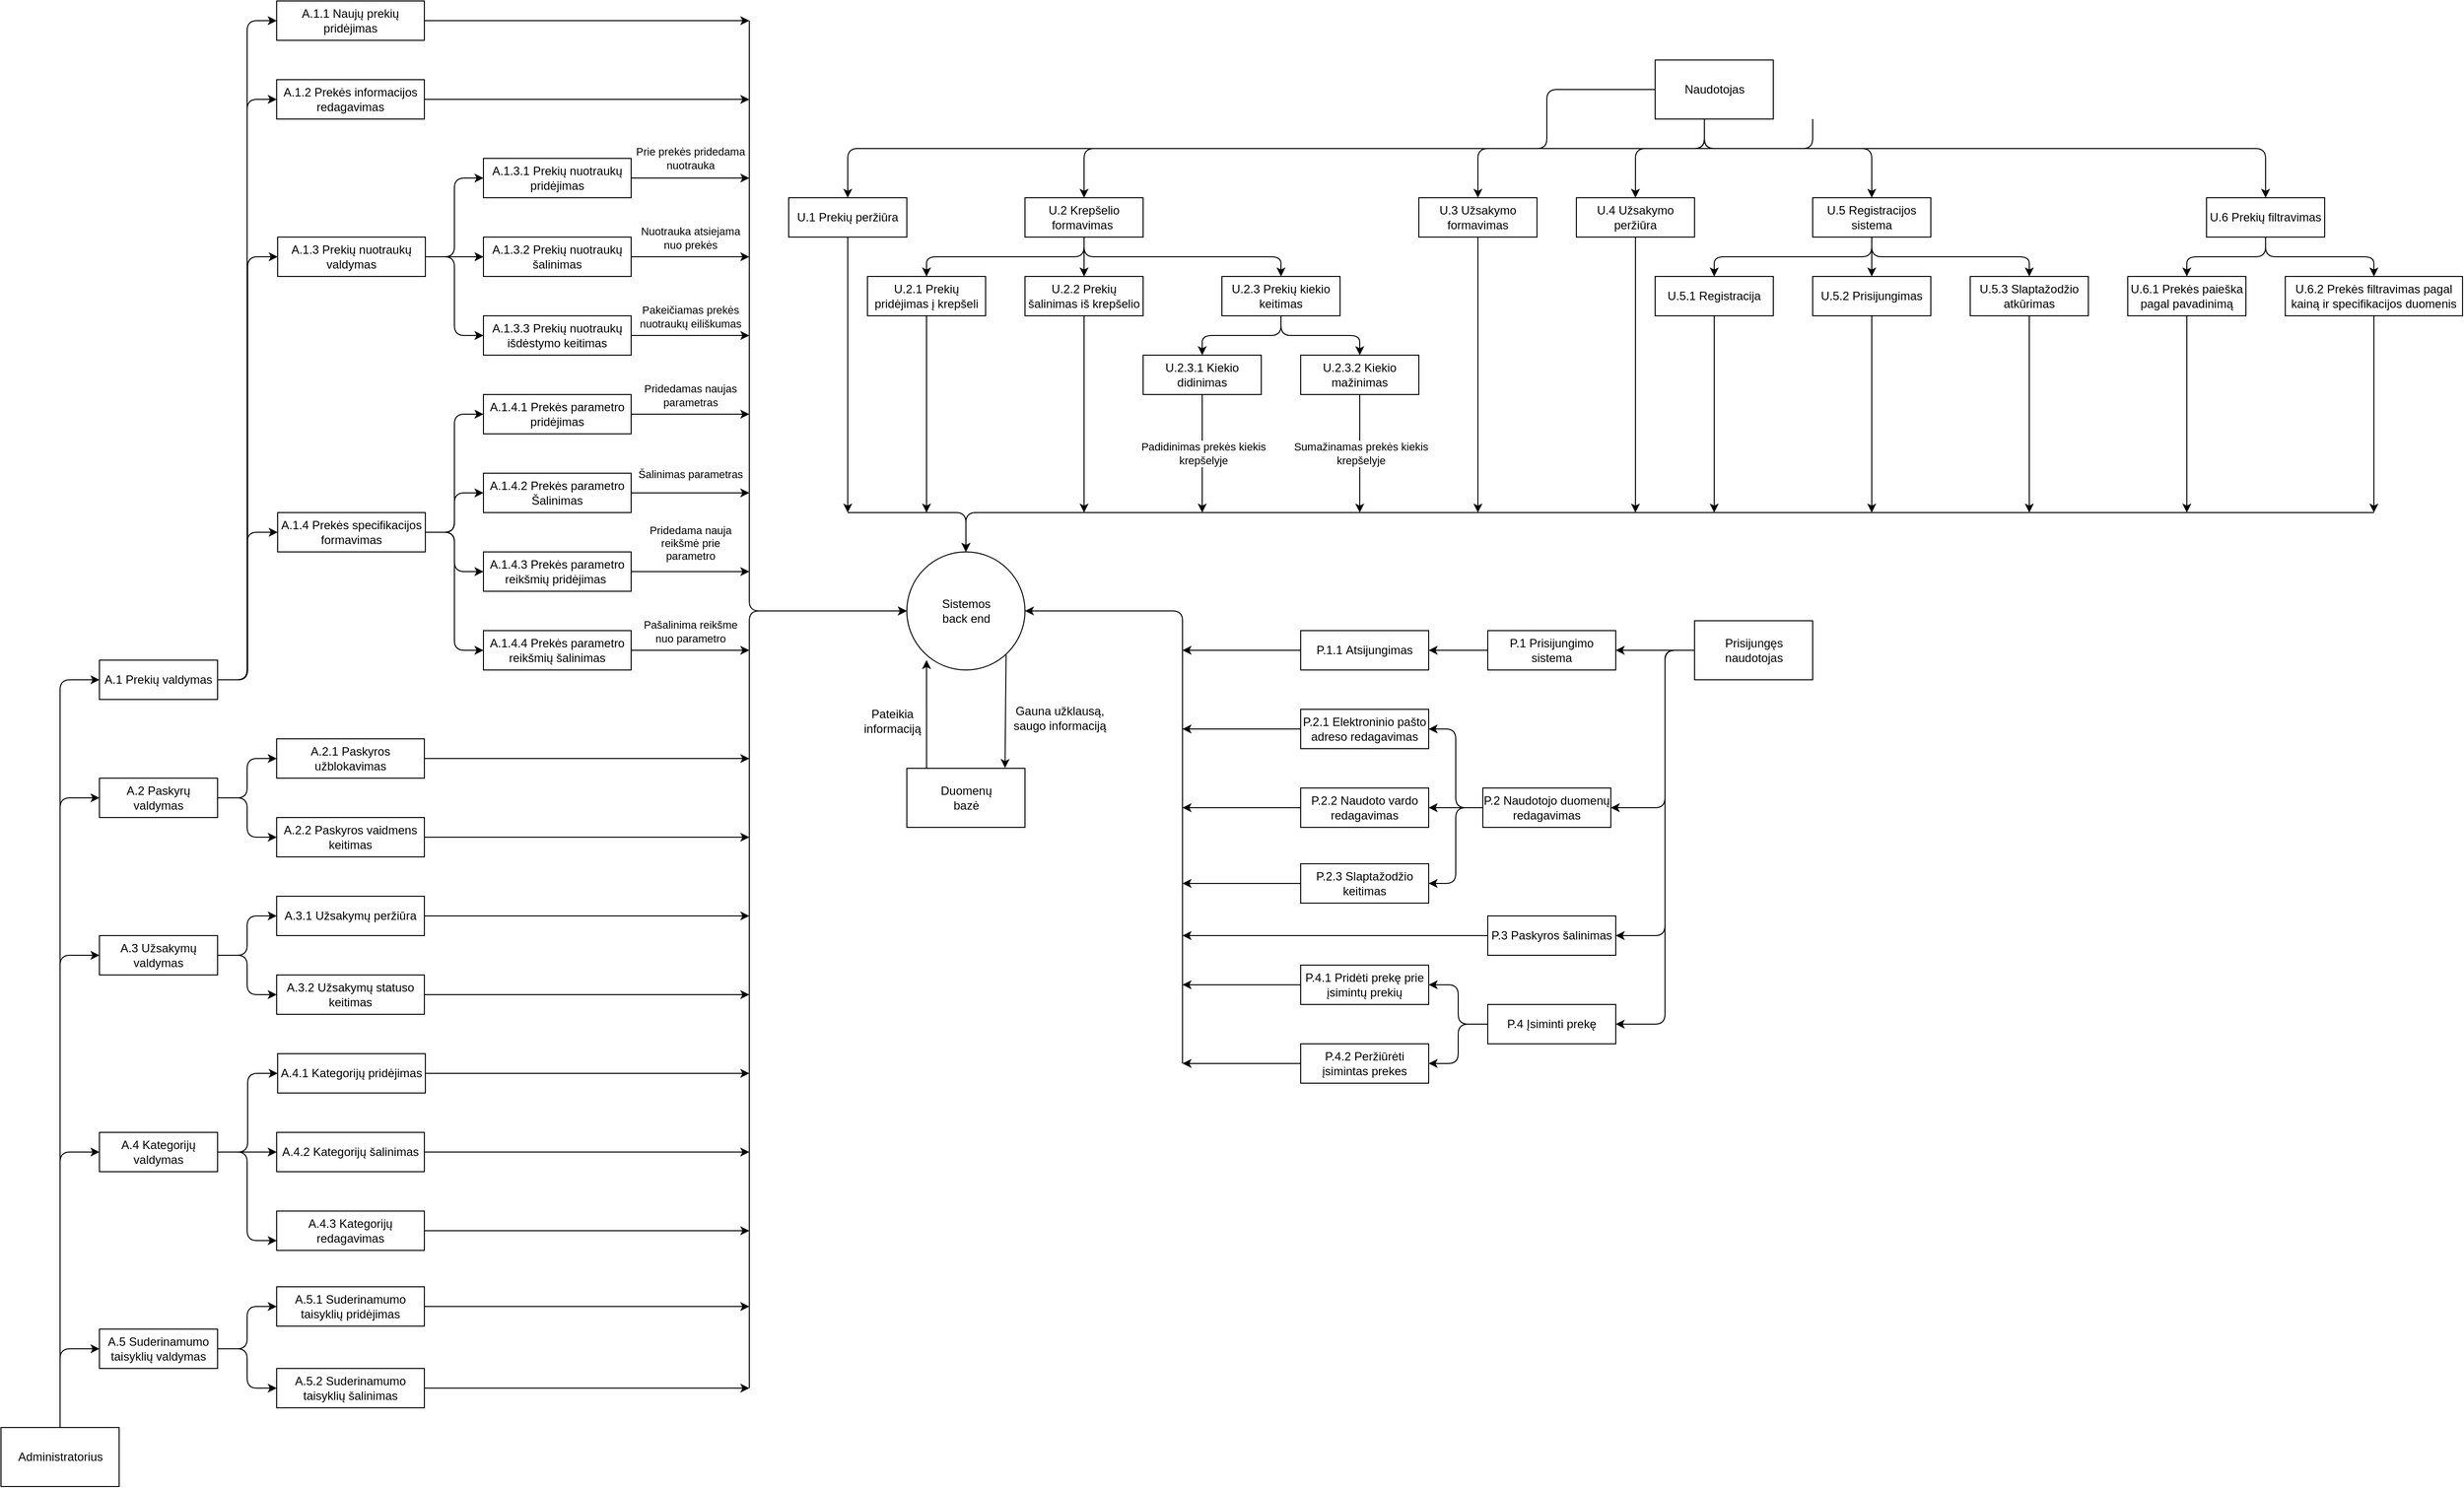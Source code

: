 <mxfile>
    <diagram id="mzO_CvgGdJ5bJuFoguiS" name="Page-1">
        <mxGraphModel dx="1293" dy="1406" grid="1" gridSize="10" guides="1" tooltips="1" connect="1" arrows="1" fold="1" page="1" pageScale="1" pageWidth="850" pageHeight="1100" math="0" shadow="0">
            <root>
                <mxCell id="0"/>
                <mxCell id="1" parent="0"/>
                <mxCell id="38" style="edgeStyle=orthogonalEdgeStyle;html=1;entryX=0;entryY=0.5;entryDx=0;entryDy=0;" parent="1" source="2" target="26" edge="1">
                    <mxGeometry relative="1" as="geometry"/>
                </mxCell>
                <mxCell id="39" style="edgeStyle=orthogonalEdgeStyle;html=1;entryX=0;entryY=0.5;entryDx=0;entryDy=0;" parent="1" source="2" target="27" edge="1">
                    <mxGeometry relative="1" as="geometry"/>
                </mxCell>
                <mxCell id="40" style="edgeStyle=orthogonalEdgeStyle;html=1;" parent="1" source="2" target="28" edge="1">
                    <mxGeometry relative="1" as="geometry">
                        <Array as="points">
                            <mxPoint x="-620" y="570"/>
                        </Array>
                    </mxGeometry>
                </mxCell>
                <mxCell id="41" style="edgeStyle=orthogonalEdgeStyle;html=1;entryX=0;entryY=0.5;entryDx=0;entryDy=0;" parent="1" source="2" target="30" edge="1">
                    <mxGeometry relative="1" as="geometry"/>
                </mxCell>
                <mxCell id="42" style="edgeStyle=orthogonalEdgeStyle;html=1;entryX=0;entryY=0.5;entryDx=0;entryDy=0;" parent="1" source="2" target="29" edge="1">
                    <mxGeometry relative="1" as="geometry"/>
                </mxCell>
                <mxCell id="2" value="Administratorius" style="html=1;dashed=0;whitespace=wrap;rounded=0;" parent="1" vertex="1">
                    <mxGeometry x="-680" y="1050" width="120" height="60" as="geometry"/>
                </mxCell>
                <mxCell id="16" style="edgeStyle=none;html=1;exitX=0.84;exitY=0.869;exitDx=0;exitDy=0;entryX=0.831;entryY=-0.007;entryDx=0;entryDy=0;entryPerimeter=0;exitPerimeter=0;rounded=0;" parent="1" source="3" target="14" edge="1">
                    <mxGeometry relative="1" as="geometry"/>
                </mxCell>
                <mxCell id="3" value="Sistemos&lt;br&gt;back end" style="shape=ellipse;html=1;dashed=0;whitespace=wrap;aspect=fixed;perimeter=ellipsePerimeter;rounded=0;" parent="1" vertex="1">
                    <mxGeometry x="240" y="160" width="120" height="120" as="geometry"/>
                </mxCell>
                <mxCell id="78" style="edgeStyle=orthogonalEdgeStyle;html=1;entryX=1;entryY=0.5;entryDx=0;entryDy=0;" parent="1" source="5" target="70" edge="1">
                    <mxGeometry relative="1" as="geometry">
                        <Array as="points">
                            <mxPoint x="1010" y="260"/>
                        </Array>
                    </mxGeometry>
                </mxCell>
                <mxCell id="79" style="edgeStyle=orthogonalEdgeStyle;html=1;entryX=1;entryY=0.5;entryDx=0;entryDy=0;" parent="1" source="5" target="71" edge="1">
                    <mxGeometry relative="1" as="geometry">
                        <Array as="points">
                            <mxPoint x="1010" y="260"/>
                            <mxPoint x="1010" y="420"/>
                        </Array>
                    </mxGeometry>
                </mxCell>
                <mxCell id="80" style="edgeStyle=orthogonalEdgeStyle;html=1;entryX=1;entryY=0.5;entryDx=0;entryDy=0;" parent="1" source="5" target="72" edge="1">
                    <mxGeometry relative="1" as="geometry">
                        <Array as="points">
                            <mxPoint x="1010" y="260"/>
                            <mxPoint x="1010" y="550"/>
                        </Array>
                    </mxGeometry>
                </mxCell>
                <mxCell id="81" style="edgeStyle=orthogonalEdgeStyle;html=1;entryX=1;entryY=0.5;entryDx=0;entryDy=0;" parent="1" source="5" target="73" edge="1">
                    <mxGeometry relative="1" as="geometry">
                        <Array as="points">
                            <mxPoint x="1010" y="260"/>
                            <mxPoint x="1010" y="640"/>
                        </Array>
                    </mxGeometry>
                </mxCell>
                <mxCell id="5" value="Prisijungęs&lt;br&gt;naudotojas" style="html=1;dashed=0;whitespace=wrap;rounded=0;" parent="1" vertex="1">
                    <mxGeometry x="1040" y="230" width="120" height="60" as="geometry"/>
                </mxCell>
                <mxCell id="60" style="edgeStyle=orthogonalEdgeStyle;html=1;entryX=0.5;entryY=0;entryDx=0;entryDy=0;" parent="1" target="47" edge="1">
                    <mxGeometry relative="1" as="geometry">
                        <Array as="points">
                            <mxPoint x="890" y="-250"/>
                            <mxPoint x="180" y="-250"/>
                        </Array>
                        <mxPoint x="1100" y="-309.963" as="sourcePoint"/>
                    </mxGeometry>
                </mxCell>
                <mxCell id="61" style="edgeStyle=orthogonalEdgeStyle;html=1;" parent="1" target="50" edge="1">
                    <mxGeometry relative="1" as="geometry">
                        <Array as="points">
                            <mxPoint x="1050" y="-250"/>
                            <mxPoint x="820" y="-250"/>
                        </Array>
                        <mxPoint x="1050" y="-280" as="sourcePoint"/>
                    </mxGeometry>
                </mxCell>
                <mxCell id="62" style="edgeStyle=orthogonalEdgeStyle;html=1;entryX=0.5;entryY=0;entryDx=0;entryDy=0;" parent="1" target="52" edge="1">
                    <mxGeometry relative="1" as="geometry">
                        <Array as="points">
                            <mxPoint x="1050" y="-250"/>
                            <mxPoint x="1220" y="-250"/>
                        </Array>
                        <mxPoint x="1050" y="-280" as="sourcePoint"/>
                    </mxGeometry>
                </mxCell>
                <mxCell id="63" style="edgeStyle=orthogonalEdgeStyle;html=1;entryX=0.5;entryY=0;entryDx=0;entryDy=0;" parent="1" target="49" edge="1">
                    <mxGeometry relative="1" as="geometry">
                        <Array as="points">
                            <mxPoint x="530" y="-250"/>
                            <mxPoint x="370" y="-250"/>
                        </Array>
                        <mxPoint x="1160" y="-280" as="sourcePoint"/>
                    </mxGeometry>
                </mxCell>
                <mxCell id="64" style="edgeStyle=orthogonalEdgeStyle;html=1;entryX=0.5;entryY=0;entryDx=0;entryDy=0;" parent="1" target="51" edge="1">
                    <mxGeometry relative="1" as="geometry">
                        <Array as="points">
                            <mxPoint x="1050" y="-250"/>
                            <mxPoint x="980" y="-250"/>
                        </Array>
                        <mxPoint x="1050" y="-280" as="sourcePoint"/>
                    </mxGeometry>
                </mxCell>
                <mxCell id="67" style="edgeStyle=orthogonalEdgeStyle;html=1;entryX=0.5;entryY=0;entryDx=0;entryDy=0;" parent="1" target="66" edge="1">
                    <mxGeometry relative="1" as="geometry">
                        <Array as="points">
                            <mxPoint x="1050" y="-250"/>
                            <mxPoint x="1620" y="-250"/>
                        </Array>
                        <mxPoint x="1050" y="-280" as="sourcePoint"/>
                    </mxGeometry>
                </mxCell>
                <mxCell id="6" value="Naudotojas" style="html=1;dashed=0;whitespace=wrap;rounded=0;" parent="1" vertex="1">
                    <mxGeometry x="1000" y="-340" width="120" height="60" as="geometry"/>
                </mxCell>
                <mxCell id="15" style="edgeStyle=none;html=1;exitX=0.167;exitY=0.018;exitDx=0;exitDy=0;exitPerimeter=0;rounded=0;" parent="1" source="14" edge="1">
                    <mxGeometry relative="1" as="geometry">
                        <mxPoint x="260" y="270" as="targetPoint"/>
                    </mxGeometry>
                </mxCell>
                <mxCell id="14" value="Duomenų&lt;br&gt;bazė" style="html=1;dashed=0;whitespace=wrap;rounded=0;" parent="1" vertex="1">
                    <mxGeometry x="240" y="380" width="120" height="60" as="geometry"/>
                </mxCell>
                <mxCell id="18" value="Pateikia &lt;br&gt;informaciją" style="text;html=1;align=center;verticalAlign=middle;resizable=0;points=[];autosize=1;strokeColor=none;fillColor=none;labelBackgroundColor=default;spacing=2;rounded=0;" parent="1" vertex="1">
                    <mxGeometry x="185" y="312" width="80" height="40" as="geometry"/>
                </mxCell>
                <mxCell id="20" value="Gauna užklausą,&lt;br&gt;saugo informaciją" style="text;html=1;align=center;verticalAlign=middle;resizable=0;points=[];autosize=1;strokeColor=none;fillColor=none;labelBackgroundColor=default;spacing=2;rounded=0;" parent="1" vertex="1">
                    <mxGeometry x="335" y="309" width="120" height="40" as="geometry"/>
                </mxCell>
                <mxCell id="89" style="edgeStyle=orthogonalEdgeStyle;html=1;entryX=0;entryY=0.5;entryDx=0;entryDy=0;" parent="1" source="26" target="85" edge="1">
                    <mxGeometry relative="1" as="geometry"/>
                </mxCell>
                <mxCell id="90" style="edgeStyle=orthogonalEdgeStyle;html=1;entryX=0;entryY=0.5;entryDx=0;entryDy=0;" parent="1" source="26" target="84" edge="1">
                    <mxGeometry relative="1" as="geometry"/>
                </mxCell>
                <mxCell id="91" style="edgeStyle=orthogonalEdgeStyle;html=1;entryX=0;entryY=0.5;entryDx=0;entryDy=0;" parent="1" source="26" target="86" edge="1">
                    <mxGeometry relative="1" as="geometry"/>
                </mxCell>
                <mxCell id="92" style="edgeStyle=orthogonalEdgeStyle;html=1;" parent="1" source="26" target="87" edge="1">
                    <mxGeometry relative="1" as="geometry">
                        <Array as="points">
                            <mxPoint x="-430" y="290"/>
                            <mxPoint x="-430" y="140"/>
                        </Array>
                    </mxGeometry>
                </mxCell>
                <mxCell id="26" value="A.1&amp;nbsp;Prekių valdymas" style="rounded=0;whiteSpace=wrap;html=1;" parent="1" vertex="1">
                    <mxGeometry x="-580" y="270" width="120" height="40" as="geometry"/>
                </mxCell>
                <mxCell id="101" style="edgeStyle=orthogonalEdgeStyle;html=1;entryX=0;entryY=0.5;entryDx=0;entryDy=0;" parent="1" source="27" target="97" edge="1">
                    <mxGeometry relative="1" as="geometry"/>
                </mxCell>
                <mxCell id="102" style="edgeStyle=orthogonalEdgeStyle;html=1;" parent="1" source="27" target="98" edge="1">
                    <mxGeometry relative="1" as="geometry"/>
                </mxCell>
                <mxCell id="27" value="A.2&amp;nbsp;Paskyrų valdymas" style="rounded=0;whiteSpace=wrap;html=1;" parent="1" vertex="1">
                    <mxGeometry x="-580" y="390" width="120" height="40" as="geometry"/>
                </mxCell>
                <mxCell id="105" style="edgeStyle=orthogonalEdgeStyle;html=1;entryX=0;entryY=0.5;entryDx=0;entryDy=0;" parent="1" source="28" target="103" edge="1">
                    <mxGeometry relative="1" as="geometry"/>
                </mxCell>
                <mxCell id="106" style="edgeStyle=orthogonalEdgeStyle;html=1;entryX=0;entryY=0.5;entryDx=0;entryDy=0;" parent="1" source="28" target="104" edge="1">
                    <mxGeometry relative="1" as="geometry"/>
                </mxCell>
                <mxCell id="28" value="A.3&amp;nbsp;Užsakymų valdymas" style="rounded=0;whiteSpace=wrap;html=1;" parent="1" vertex="1">
                    <mxGeometry x="-580" y="550" width="120" height="40" as="geometry"/>
                </mxCell>
                <mxCell id="123" style="edgeStyle=orthogonalEdgeStyle;html=1;entryX=0;entryY=0.5;entryDx=0;entryDy=0;" parent="1" source="29" target="119" edge="1">
                    <mxGeometry relative="1" as="geometry"/>
                </mxCell>
                <mxCell id="124" style="edgeStyle=orthogonalEdgeStyle;html=1;entryX=0;entryY=0.5;entryDx=0;entryDy=0;" parent="1" source="29" target="120" edge="1">
                    <mxGeometry relative="1" as="geometry"/>
                </mxCell>
                <mxCell id="29" value="A.5&amp;nbsp;Suderinamumo taisyklių valdymas" style="rounded=0;whiteSpace=wrap;html=1;" parent="1" vertex="1">
                    <mxGeometry x="-580" y="950" width="120" height="40" as="geometry"/>
                </mxCell>
                <mxCell id="113" style="edgeStyle=orthogonalEdgeStyle;html=1;entryX=0;entryY=0.5;entryDx=0;entryDy=0;" parent="1" source="30" target="109" edge="1">
                    <mxGeometry relative="1" as="geometry"/>
                </mxCell>
                <mxCell id="114" style="edgeStyle=orthogonalEdgeStyle;html=1;" parent="1" source="30" target="110" edge="1">
                    <mxGeometry relative="1" as="geometry"/>
                </mxCell>
                <mxCell id="115" style="edgeStyle=orthogonalEdgeStyle;html=1;entryX=0;entryY=0.75;entryDx=0;entryDy=0;" parent="1" source="30" target="111" edge="1">
                    <mxGeometry relative="1" as="geometry"/>
                </mxCell>
                <mxCell id="30" value="A.4&amp;nbsp;Kategorijų valdymas" style="rounded=0;whiteSpace=wrap;html=1;" parent="1" vertex="1">
                    <mxGeometry x="-580" y="750" width="120" height="40" as="geometry"/>
                </mxCell>
                <mxCell id="31" value="" style="endArrow=classic;html=1;" parent="1" edge="1">
                    <mxGeometry width="50" height="50" relative="1" as="geometry">
                        <mxPoint x="80" y="-380" as="sourcePoint"/>
                        <mxPoint x="240" y="220" as="targetPoint"/>
                        <Array as="points">
                            <mxPoint x="80" y="220"/>
                        </Array>
                    </mxGeometry>
                </mxCell>
                <mxCell id="45" value="" style="endArrow=classic;html=1;entryX=0.5;entryY=0;entryDx=0;entryDy=0;" parent="1" target="3" edge="1">
                    <mxGeometry width="50" height="50" relative="1" as="geometry">
                        <mxPoint x="180" y="120" as="sourcePoint"/>
                        <mxPoint x="290" y="-70" as="targetPoint"/>
                        <Array as="points">
                            <mxPoint x="300" y="120"/>
                        </Array>
                    </mxGeometry>
                </mxCell>
                <mxCell id="46" value="" style="endArrow=classic;html=1;entryX=0.5;entryY=0;entryDx=0;entryDy=0;" parent="1" target="3" edge="1">
                    <mxGeometry width="50" height="50" relative="1" as="geometry">
                        <mxPoint x="1730" y="120" as="sourcePoint"/>
                        <mxPoint x="530" y="70" as="targetPoint"/>
                        <Array as="points">
                            <mxPoint x="300" y="120"/>
                        </Array>
                    </mxGeometry>
                </mxCell>
                <mxCell id="125" style="edgeStyle=orthogonalEdgeStyle;html=1;" parent="1" source="47" edge="1">
                    <mxGeometry relative="1" as="geometry">
                        <mxPoint x="180" y="120.0" as="targetPoint"/>
                    </mxGeometry>
                </mxCell>
                <mxCell id="47" value="U.1&amp;nbsp;Prekių peržiūra" style="rounded=0;whiteSpace=wrap;html=1;" parent="1" vertex="1">
                    <mxGeometry x="120" y="-200" width="120" height="40" as="geometry"/>
                </mxCell>
                <mxCell id="129" style="edgeStyle=orthogonalEdgeStyle;html=1;" parent="1" source="49" target="127" edge="1">
                    <mxGeometry relative="1" as="geometry">
                        <Array as="points">
                            <mxPoint x="420" y="-140"/>
                            <mxPoint x="260" y="-140"/>
                        </Array>
                    </mxGeometry>
                </mxCell>
                <mxCell id="130" style="edgeStyle=orthogonalEdgeStyle;html=1;" parent="1" source="49" target="128" edge="1">
                    <mxGeometry relative="1" as="geometry"/>
                </mxCell>
                <mxCell id="176" style="edgeStyle=orthogonalEdgeStyle;html=1;entryX=0.5;entryY=0;entryDx=0;entryDy=0;" edge="1" parent="1" source="49" target="133">
                    <mxGeometry relative="1" as="geometry">
                        <Array as="points">
                            <mxPoint x="420" y="-140"/>
                            <mxPoint x="620" y="-140"/>
                        </Array>
                    </mxGeometry>
                </mxCell>
                <mxCell id="49" value="U.2&amp;nbsp;Krepšelio formavimas&amp;nbsp;" style="rounded=0;whiteSpace=wrap;html=1;" parent="1" vertex="1">
                    <mxGeometry x="360" y="-200" width="120" height="40" as="geometry"/>
                </mxCell>
                <mxCell id="136" style="edgeStyle=orthogonalEdgeStyle;html=1;" parent="1" source="50" edge="1">
                    <mxGeometry relative="1" as="geometry">
                        <mxPoint x="820" y="120" as="targetPoint"/>
                    </mxGeometry>
                </mxCell>
                <mxCell id="50" value="U.3&amp;nbsp;Užsakymo formavimas" style="rounded=0;whiteSpace=wrap;html=1;" parent="1" vertex="1">
                    <mxGeometry x="760" y="-200" width="120" height="40" as="geometry"/>
                </mxCell>
                <mxCell id="137" style="edgeStyle=orthogonalEdgeStyle;html=1;" parent="1" source="51" edge="1">
                    <mxGeometry relative="1" as="geometry">
                        <mxPoint x="980" y="120" as="targetPoint"/>
                    </mxGeometry>
                </mxCell>
                <mxCell id="51" value="U.4&amp;nbsp;Užsakymo peržiūra" style="rounded=0;whiteSpace=wrap;html=1;" parent="1" vertex="1">
                    <mxGeometry x="920" y="-200" width="120" height="40" as="geometry"/>
                </mxCell>
                <mxCell id="141" value="" style="edgeStyle=orthogonalEdgeStyle;html=1;" parent="1" source="52" target="139" edge="1">
                    <mxGeometry relative="1" as="geometry"/>
                </mxCell>
                <mxCell id="142" style="edgeStyle=orthogonalEdgeStyle;html=1;entryX=0.5;entryY=0;entryDx=0;entryDy=0;" parent="1" source="52" target="138" edge="1">
                    <mxGeometry relative="1" as="geometry">
                        <Array as="points">
                            <mxPoint x="1220" y="-140"/>
                            <mxPoint x="1060" y="-140"/>
                        </Array>
                    </mxGeometry>
                </mxCell>
                <mxCell id="143" style="edgeStyle=orthogonalEdgeStyle;html=1;entryX=0.5;entryY=0;entryDx=0;entryDy=0;" parent="1" source="52" target="140" edge="1">
                    <mxGeometry relative="1" as="geometry">
                        <Array as="points">
                            <mxPoint x="1220" y="-140"/>
                            <mxPoint x="1380" y="-140"/>
                        </Array>
                    </mxGeometry>
                </mxCell>
                <mxCell id="52" value="U.5&amp;nbsp;Registracijos sistema" style="rounded=0;whiteSpace=wrap;html=1;" parent="1" vertex="1">
                    <mxGeometry x="1160" y="-200" width="120" height="40" as="geometry"/>
                </mxCell>
                <mxCell id="151" style="edgeStyle=orthogonalEdgeStyle;html=1;entryX=0.5;entryY=0;entryDx=0;entryDy=0;" parent="1" source="66" target="147" edge="1">
                    <mxGeometry relative="1" as="geometry"/>
                </mxCell>
                <mxCell id="152" style="edgeStyle=orthogonalEdgeStyle;html=1;entryX=0.5;entryY=0;entryDx=0;entryDy=0;" parent="1" source="66" target="148" edge="1">
                    <mxGeometry relative="1" as="geometry"/>
                </mxCell>
                <mxCell id="66" value="U.6 Prekių filtravimas" style="rounded=0;whiteSpace=wrap;html=1;" parent="1" vertex="1">
                    <mxGeometry x="1560" y="-200" width="120" height="40" as="geometry"/>
                </mxCell>
                <mxCell id="69" value="" style="endArrow=classic;html=1;entryX=1;entryY=0.5;entryDx=0;entryDy=0;" parent="1" target="3" edge="1">
                    <mxGeometry width="50" height="50" relative="1" as="geometry">
                        <mxPoint x="520" y="680" as="sourcePoint"/>
                        <mxPoint x="690" y="280" as="targetPoint"/>
                        <Array as="points">
                            <mxPoint x="520" y="350"/>
                            <mxPoint x="520" y="220"/>
                        </Array>
                    </mxGeometry>
                </mxCell>
                <mxCell id="169" style="edgeStyle=orthogonalEdgeStyle;html=1;entryX=1;entryY=0.5;entryDx=0;entryDy=0;" parent="1" source="70" target="153" edge="1">
                    <mxGeometry relative="1" as="geometry"/>
                </mxCell>
                <mxCell id="70" value="P.1&amp;nbsp;Prisijungimo sistema" style="rounded=0;whiteSpace=wrap;html=1;" parent="1" vertex="1">
                    <mxGeometry x="830" y="240" width="130" height="40" as="geometry"/>
                </mxCell>
                <mxCell id="168" style="edgeStyle=orthogonalEdgeStyle;html=1;entryX=1;entryY=0.5;entryDx=0;entryDy=0;" parent="1" source="71" target="154" edge="1">
                    <mxGeometry relative="1" as="geometry"/>
                </mxCell>
                <mxCell id="172" style="edgeStyle=orthogonalEdgeStyle;html=1;entryX=1;entryY=0.5;entryDx=0;entryDy=0;" parent="1" source="71" target="155" edge="1">
                    <mxGeometry relative="1" as="geometry"/>
                </mxCell>
                <mxCell id="173" style="edgeStyle=orthogonalEdgeStyle;html=1;entryX=1;entryY=0.5;entryDx=0;entryDy=0;" parent="1" source="71" target="157" edge="1">
                    <mxGeometry relative="1" as="geometry"/>
                </mxCell>
                <mxCell id="71" value="P.2&amp;nbsp;Naudotojo duomenų redagavimas" style="rounded=0;whiteSpace=wrap;html=1;" parent="1" vertex="1">
                    <mxGeometry x="825" y="400" width="130" height="40" as="geometry"/>
                </mxCell>
                <mxCell id="167" style="edgeStyle=orthogonalEdgeStyle;html=1;" parent="1" source="72" edge="1">
                    <mxGeometry relative="1" as="geometry">
                        <mxPoint x="520" y="550" as="targetPoint"/>
                    </mxGeometry>
                </mxCell>
                <mxCell id="72" value="P.3 Paskyros šalinimas" style="rounded=0;whiteSpace=wrap;html=1;" parent="1" vertex="1">
                    <mxGeometry x="830" y="530" width="130" height="40" as="geometry"/>
                </mxCell>
                <mxCell id="170" style="edgeStyle=orthogonalEdgeStyle;html=1;entryX=1;entryY=0.5;entryDx=0;entryDy=0;" parent="1" source="73" target="158" edge="1">
                    <mxGeometry relative="1" as="geometry"/>
                </mxCell>
                <mxCell id="171" style="edgeStyle=orthogonalEdgeStyle;html=1;entryX=1;entryY=0.5;entryDx=0;entryDy=0;" parent="1" source="73" target="156" edge="1">
                    <mxGeometry relative="1" as="geometry"/>
                </mxCell>
                <mxCell id="73" value="P.4&amp;nbsp;Įsiminti prekę" style="rounded=0;whiteSpace=wrap;html=1;" parent="1" vertex="1">
                    <mxGeometry x="830" y="620" width="130" height="40" as="geometry"/>
                </mxCell>
                <mxCell id="94" value="" style="edgeStyle=orthogonalEdgeStyle;html=1;" parent="1" source="84" edge="1">
                    <mxGeometry x="0.077" y="20" relative="1" as="geometry">
                        <mxPoint x="80" y="-300" as="targetPoint"/>
                        <mxPoint as="offset"/>
                    </mxGeometry>
                </mxCell>
                <mxCell id="84" value="A.1.2&amp;nbsp;Prekės informacijos redagavimas" style="rounded=0;whiteSpace=wrap;html=1;" parent="1" vertex="1">
                    <mxGeometry x="-400" y="-320" width="150" height="40" as="geometry"/>
                </mxCell>
                <mxCell id="93" value="" style="edgeStyle=orthogonalEdgeStyle;html=1;" parent="1" source="85" edge="1">
                    <mxGeometry x="0.077" y="20" relative="1" as="geometry">
                        <mxPoint x="80" y="-380" as="targetPoint"/>
                        <mxPoint as="offset"/>
                    </mxGeometry>
                </mxCell>
                <mxCell id="85" value="A.1.1&amp;nbsp;Naujų prekių pridėjimas" style="rounded=0;whiteSpace=wrap;html=1;" parent="1" vertex="1">
                    <mxGeometry x="-400" y="-400" width="150" height="40" as="geometry"/>
                </mxCell>
                <mxCell id="199" style="edgeStyle=orthogonalEdgeStyle;html=1;entryX=0;entryY=0.5;entryDx=0;entryDy=0;" edge="1" parent="1" source="86" target="183">
                    <mxGeometry relative="1" as="geometry"/>
                </mxCell>
                <mxCell id="200" style="edgeStyle=orthogonalEdgeStyle;html=1;" edge="1" parent="1" source="86" target="184">
                    <mxGeometry relative="1" as="geometry"/>
                </mxCell>
                <mxCell id="201" style="edgeStyle=orthogonalEdgeStyle;html=1;entryX=0;entryY=0.5;entryDx=0;entryDy=0;" edge="1" parent="1" source="86" target="185">
                    <mxGeometry relative="1" as="geometry"/>
                </mxCell>
                <mxCell id="86" value="A.1.3&amp;nbsp;Prekių nuotraukų valdymas" style="rounded=0;whiteSpace=wrap;html=1;" parent="1" vertex="1">
                    <mxGeometry x="-399" y="-160" width="150" height="40" as="geometry"/>
                </mxCell>
                <mxCell id="202" style="edgeStyle=orthogonalEdgeStyle;html=1;entryX=0;entryY=0.5;entryDx=0;entryDy=0;" edge="1" parent="1" source="87" target="189">
                    <mxGeometry relative="1" as="geometry"/>
                </mxCell>
                <mxCell id="203" style="edgeStyle=orthogonalEdgeStyle;html=1;" edge="1" parent="1" source="87" target="190">
                    <mxGeometry relative="1" as="geometry"/>
                </mxCell>
                <mxCell id="204" style="edgeStyle=orthogonalEdgeStyle;html=1;" edge="1" parent="1" source="87" target="191">
                    <mxGeometry relative="1" as="geometry"/>
                </mxCell>
                <mxCell id="205" style="edgeStyle=orthogonalEdgeStyle;html=1;entryX=0;entryY=0.5;entryDx=0;entryDy=0;" edge="1" parent="1" source="87" target="194">
                    <mxGeometry relative="1" as="geometry"/>
                </mxCell>
                <mxCell id="87" value="A.1.4&amp;nbsp;Prekės specifikacijos formavimas" style="rounded=0;whiteSpace=wrap;html=1;" parent="1" vertex="1">
                    <mxGeometry x="-399" y="120" width="150" height="40" as="geometry"/>
                </mxCell>
                <mxCell id="99" value="" style="edgeStyle=orthogonalEdgeStyle;html=1;" parent="1" source="97" edge="1">
                    <mxGeometry x="0.077" y="10" relative="1" as="geometry">
                        <mxPoint x="80" y="370" as="targetPoint"/>
                        <mxPoint as="offset"/>
                    </mxGeometry>
                </mxCell>
                <mxCell id="97" value="A.2.1&amp;nbsp;Paskyros užblokavimas" style="rounded=0;whiteSpace=wrap;html=1;" parent="1" vertex="1">
                    <mxGeometry x="-400" y="350" width="150" height="40" as="geometry"/>
                </mxCell>
                <mxCell id="100" value="" style="edgeStyle=orthogonalEdgeStyle;html=1;" parent="1" source="98" edge="1">
                    <mxGeometry x="0.077" y="20" relative="1" as="geometry">
                        <mxPoint x="80" y="450" as="targetPoint"/>
                        <mxPoint as="offset"/>
                    </mxGeometry>
                </mxCell>
                <mxCell id="98" value="A.2.2&amp;nbsp;Paskyros vaidmens keitimas" style="rounded=0;whiteSpace=wrap;html=1;" parent="1" vertex="1">
                    <mxGeometry x="-400" y="430" width="150" height="40" as="geometry"/>
                </mxCell>
                <mxCell id="107" value="" style="edgeStyle=orthogonalEdgeStyle;html=1;" parent="1" source="103" edge="1">
                    <mxGeometry x="0.077" y="20" relative="1" as="geometry">
                        <mxPoint x="80" y="530" as="targetPoint"/>
                        <mxPoint as="offset"/>
                    </mxGeometry>
                </mxCell>
                <mxCell id="103" value="A.3.1&amp;nbsp;Užsakymų peržiūra" style="rounded=0;whiteSpace=wrap;html=1;" parent="1" vertex="1">
                    <mxGeometry x="-400" y="510" width="150" height="40" as="geometry"/>
                </mxCell>
                <mxCell id="108" value="" style="edgeStyle=orthogonalEdgeStyle;html=1;" parent="1" source="104" edge="1">
                    <mxGeometry x="0.077" y="20" relative="1" as="geometry">
                        <mxPoint x="80" y="610" as="targetPoint"/>
                        <mxPoint as="offset"/>
                    </mxGeometry>
                </mxCell>
                <mxCell id="104" value="A.3.2&amp;nbsp;Užsakymų statuso keitimas" style="rounded=0;whiteSpace=wrap;html=1;" parent="1" vertex="1">
                    <mxGeometry x="-400" y="590" width="150" height="40" as="geometry"/>
                </mxCell>
                <mxCell id="116" value="" style="edgeStyle=orthogonalEdgeStyle;html=1;" parent="1" source="109" edge="1">
                    <mxGeometry x="0.07" y="20" relative="1" as="geometry">
                        <mxPoint x="80.0" y="690" as="targetPoint"/>
                        <mxPoint as="offset"/>
                    </mxGeometry>
                </mxCell>
                <mxCell id="109" value="A.4.1&amp;nbsp;Kategorijų pridėjimas" style="rounded=0;whiteSpace=wrap;html=1;" parent="1" vertex="1">
                    <mxGeometry x="-399" y="670" width="150" height="40" as="geometry"/>
                </mxCell>
                <mxCell id="117" value="" style="edgeStyle=orthogonalEdgeStyle;html=1;" parent="1" source="110" edge="1">
                    <mxGeometry x="0.077" y="20" relative="1" as="geometry">
                        <mxPoint x="80.0" y="770" as="targetPoint"/>
                        <mxPoint as="offset"/>
                    </mxGeometry>
                </mxCell>
                <mxCell id="110" value="A.4.2&amp;nbsp;Kategorijų šalinimas" style="rounded=0;whiteSpace=wrap;html=1;" parent="1" vertex="1">
                    <mxGeometry x="-400" y="750" width="150" height="40" as="geometry"/>
                </mxCell>
                <mxCell id="118" value="" style="edgeStyle=orthogonalEdgeStyle;html=1;" parent="1" source="111" edge="1">
                    <mxGeometry x="0.077" y="20" relative="1" as="geometry">
                        <mxPoint x="80.0" y="850" as="targetPoint"/>
                        <mxPoint as="offset"/>
                    </mxGeometry>
                </mxCell>
                <mxCell id="111" value="A.4.3&amp;nbsp;Kategorijų redagavimas" style="rounded=0;whiteSpace=wrap;html=1;" parent="1" vertex="1">
                    <mxGeometry x="-400" y="830" width="150" height="40" as="geometry"/>
                </mxCell>
                <mxCell id="112" value="" style="endArrow=classic;html=1;" parent="1" edge="1">
                    <mxGeometry width="50" height="50" relative="1" as="geometry">
                        <mxPoint x="80" y="1010" as="sourcePoint"/>
                        <mxPoint x="240" y="220" as="targetPoint"/>
                        <Array as="points">
                            <mxPoint x="80" y="220"/>
                        </Array>
                    </mxGeometry>
                </mxCell>
                <mxCell id="121" value="" style="edgeStyle=orthogonalEdgeStyle;html=1;" parent="1" source="119" edge="1">
                    <mxGeometry x="0.095" y="17" relative="1" as="geometry">
                        <mxPoint x="80.0" y="927" as="targetPoint"/>
                        <mxPoint as="offset"/>
                    </mxGeometry>
                </mxCell>
                <mxCell id="119" value="A.5.1&amp;nbsp;Suderinamumo taisyklių pridėjimas" style="rounded=0;whiteSpace=wrap;html=1;" parent="1" vertex="1">
                    <mxGeometry x="-400" y="907" width="150" height="40" as="geometry"/>
                </mxCell>
                <mxCell id="122" value="" style="edgeStyle=orthogonalEdgeStyle;html=1;" parent="1" source="120" edge="1">
                    <mxGeometry x="0.077" y="30" relative="1" as="geometry">
                        <mxPoint x="80.0" y="1010" as="targetPoint"/>
                        <mxPoint as="offset"/>
                    </mxGeometry>
                </mxCell>
                <mxCell id="120" value="A.5.2&amp;nbsp;Suderinamumo taisyklių šalinimas" style="rounded=0;whiteSpace=wrap;html=1;" parent="1" vertex="1">
                    <mxGeometry x="-400" y="990" width="150" height="40" as="geometry"/>
                </mxCell>
                <mxCell id="131" value="" style="edgeStyle=orthogonalEdgeStyle;html=1;" parent="1" source="127" edge="1">
                    <mxGeometry relative="1" as="geometry">
                        <mxPoint x="260" y="120" as="targetPoint"/>
                    </mxGeometry>
                </mxCell>
                <mxCell id="127" value="U.2.1 Prekių pridėjimas į krepšeli" style="rounded=0;whiteSpace=wrap;html=1;" parent="1" vertex="1">
                    <mxGeometry x="200" y="-120" width="120" height="40" as="geometry"/>
                </mxCell>
                <mxCell id="132" value="" style="edgeStyle=orthogonalEdgeStyle;html=1;" parent="1" source="128" edge="1">
                    <mxGeometry relative="1" as="geometry">
                        <mxPoint x="420" y="120" as="targetPoint"/>
                    </mxGeometry>
                </mxCell>
                <mxCell id="128" value="U.2.2&amp;nbsp;Prekių šalinimas iš krepšelio" style="rounded=0;whiteSpace=wrap;html=1;" parent="1" vertex="1">
                    <mxGeometry x="360" y="-120" width="120" height="40" as="geometry"/>
                </mxCell>
                <mxCell id="179" style="edgeStyle=orthogonalEdgeStyle;html=1;entryX=0.5;entryY=0;entryDx=0;entryDy=0;" edge="1" parent="1" source="133" target="177">
                    <mxGeometry relative="1" as="geometry"/>
                </mxCell>
                <mxCell id="180" style="edgeStyle=orthogonalEdgeStyle;html=1;entryX=0.5;entryY=0;entryDx=0;entryDy=0;" edge="1" parent="1" source="133" target="178">
                    <mxGeometry relative="1" as="geometry"/>
                </mxCell>
                <mxCell id="133" value="U.2.3&amp;nbsp;Prekių kiekio keitimas" style="rounded=0;whiteSpace=wrap;html=1;" parent="1" vertex="1">
                    <mxGeometry x="560" y="-120" width="120" height="40" as="geometry"/>
                </mxCell>
                <mxCell id="144" value="" style="edgeStyle=orthogonalEdgeStyle;html=1;" parent="1" source="138" edge="1">
                    <mxGeometry relative="1" as="geometry">
                        <mxPoint x="1060" y="120" as="targetPoint"/>
                    </mxGeometry>
                </mxCell>
                <mxCell id="138" value="U.5.1&amp;nbsp;Registracija" style="rounded=0;whiteSpace=wrap;html=1;" parent="1" vertex="1">
                    <mxGeometry x="1000" y="-120" width="120" height="40" as="geometry"/>
                </mxCell>
                <mxCell id="145" value="" style="edgeStyle=orthogonalEdgeStyle;html=1;" parent="1" source="139" edge="1">
                    <mxGeometry relative="1" as="geometry">
                        <mxPoint x="1220" y="120" as="targetPoint"/>
                    </mxGeometry>
                </mxCell>
                <mxCell id="139" value="U.5.2&amp;nbsp;Prisijungimas" style="rounded=0;whiteSpace=wrap;html=1;" parent="1" vertex="1">
                    <mxGeometry x="1160" y="-120" width="120" height="40" as="geometry"/>
                </mxCell>
                <mxCell id="146" value="" style="edgeStyle=orthogonalEdgeStyle;html=1;" parent="1" source="140" edge="1">
                    <mxGeometry x="-0.167" y="30" relative="1" as="geometry">
                        <mxPoint x="1380" y="120" as="targetPoint"/>
                        <mxPoint as="offset"/>
                    </mxGeometry>
                </mxCell>
                <mxCell id="140" value="U.5.3&amp;nbsp;Slaptažodžio atkūrimas" style="rounded=0;whiteSpace=wrap;html=1;" parent="1" vertex="1">
                    <mxGeometry x="1320" y="-120" width="120" height="40" as="geometry"/>
                </mxCell>
                <mxCell id="149" value="" style="edgeStyle=orthogonalEdgeStyle;html=1;" parent="1" source="147" edge="1">
                    <mxGeometry relative="1" as="geometry">
                        <mxPoint x="1540" y="120" as="targetPoint"/>
                    </mxGeometry>
                </mxCell>
                <mxCell id="147" value="U.6.1&amp;nbsp;Prekės paieška pagal pavadinimą" style="rounded=0;whiteSpace=wrap;html=1;" parent="1" vertex="1">
                    <mxGeometry x="1480" y="-120" width="120" height="40" as="geometry"/>
                </mxCell>
                <mxCell id="150" value="&lt;p&gt;&lt;br&gt;&lt;/p&gt;" style="edgeStyle=orthogonalEdgeStyle;html=1;" parent="1" source="148" edge="1">
                    <mxGeometry relative="1" as="geometry">
                        <mxPoint x="1730" y="120" as="targetPoint"/>
                        <mxPoint as="offset"/>
                    </mxGeometry>
                </mxCell>
                <mxCell id="148" value="U.6.2&amp;nbsp;Prekės filtravimas pagal kainą ir specifikacijos duomenis" style="rounded=0;whiteSpace=wrap;html=1;" parent="1" vertex="1">
                    <mxGeometry x="1640" y="-120" width="180" height="40" as="geometry"/>
                </mxCell>
                <mxCell id="164" value="" style="edgeStyle=orthogonalEdgeStyle;html=1;" parent="1" source="153" edge="1">
                    <mxGeometry y="-30" relative="1" as="geometry">
                        <mxPoint x="520" y="260" as="targetPoint"/>
                        <mxPoint as="offset"/>
                    </mxGeometry>
                </mxCell>
                <mxCell id="153" value="P.1.1&amp;nbsp;Atsijungimas" style="rounded=0;whiteSpace=wrap;html=1;" parent="1" vertex="1">
                    <mxGeometry x="640" y="240" width="130" height="40" as="geometry"/>
                </mxCell>
                <mxCell id="163" value="" style="edgeStyle=orthogonalEdgeStyle;html=1;" parent="1" source="154" edge="1">
                    <mxGeometry y="-20" relative="1" as="geometry">
                        <mxPoint x="520" y="340" as="targetPoint"/>
                        <mxPoint as="offset"/>
                    </mxGeometry>
                </mxCell>
                <mxCell id="154" value="P.2.1&amp;nbsp;Elektroninio pašto adreso redagavimas" style="rounded=0;whiteSpace=wrap;html=1;" parent="1" vertex="1">
                    <mxGeometry x="640" y="320" width="130" height="40" as="geometry"/>
                </mxCell>
                <mxCell id="162" value="" style="edgeStyle=orthogonalEdgeStyle;html=1;" parent="1" source="155" edge="1">
                    <mxGeometry y="-20" relative="1" as="geometry">
                        <mxPoint x="520" y="420" as="targetPoint"/>
                        <mxPoint as="offset"/>
                    </mxGeometry>
                </mxCell>
                <mxCell id="155" value="P.2.2&amp;nbsp;Naudoto vardo redagavimas" style="rounded=0;whiteSpace=wrap;html=1;" parent="1" vertex="1">
                    <mxGeometry x="640" y="400" width="130" height="40" as="geometry"/>
                </mxCell>
                <mxCell id="159" value="" style="edgeStyle=orthogonalEdgeStyle;html=1;" parent="1" source="156" edge="1">
                    <mxGeometry relative="1" as="geometry">
                        <mxPoint x="520" y="680" as="targetPoint"/>
                    </mxGeometry>
                </mxCell>
                <mxCell id="156" value="P.4.2&amp;nbsp;Peržiūrėti įsimintas prekes" style="rounded=0;whiteSpace=wrap;html=1;" parent="1" vertex="1">
                    <mxGeometry x="640" y="660" width="130" height="40" as="geometry"/>
                </mxCell>
                <mxCell id="161" value="" style="edgeStyle=orthogonalEdgeStyle;html=1;" parent="1" source="157" edge="1">
                    <mxGeometry y="-27" relative="1" as="geometry">
                        <mxPoint x="520" y="497" as="targetPoint"/>
                        <mxPoint as="offset"/>
                    </mxGeometry>
                </mxCell>
                <mxCell id="157" value="P.2.3&amp;nbsp;Slaptažodžio keitimas" style="rounded=0;whiteSpace=wrap;html=1;" parent="1" vertex="1">
                    <mxGeometry x="640" y="477" width="130" height="40" as="geometry"/>
                </mxCell>
                <mxCell id="160" value="" style="edgeStyle=orthogonalEdgeStyle;html=1;" parent="1" source="158" edge="1">
                    <mxGeometry relative="1" as="geometry">
                        <mxPoint x="520" y="600" as="targetPoint"/>
                    </mxGeometry>
                </mxCell>
                <mxCell id="158" value="P.4.1&amp;nbsp;Pridėti prekę prie įsimintų prekių" style="rounded=0;whiteSpace=wrap;html=1;" parent="1" vertex="1">
                    <mxGeometry x="640" y="580" width="130" height="40" as="geometry"/>
                </mxCell>
                <mxCell id="181" value="Padidinimas prekės kiekis&lt;br&gt;krepšelyje" style="edgeStyle=orthogonalEdgeStyle;html=1;" edge="1" parent="1" source="177">
                    <mxGeometry relative="1" as="geometry">
                        <mxPoint x="540" y="120" as="targetPoint"/>
                    </mxGeometry>
                </mxCell>
                <mxCell id="177" value="U.2.3.1&amp;nbsp;Kiekio didinimas" style="rounded=0;whiteSpace=wrap;html=1;" vertex="1" parent="1">
                    <mxGeometry x="480" y="-40" width="120" height="40" as="geometry"/>
                </mxCell>
                <mxCell id="182" value="Sumažinamas prekės kiekis&lt;br&gt;krepšelyje" style="edgeStyle=orthogonalEdgeStyle;html=1;" edge="1" parent="1" source="178">
                    <mxGeometry relative="1" as="geometry">
                        <mxPoint x="700" y="120" as="targetPoint"/>
                    </mxGeometry>
                </mxCell>
                <mxCell id="178" value="U.2.3.2&amp;nbsp;Kiekio mažinimas" style="rounded=0;whiteSpace=wrap;html=1;" vertex="1" parent="1">
                    <mxGeometry x="640" y="-40" width="120" height="40" as="geometry"/>
                </mxCell>
                <mxCell id="186" style="edgeStyle=orthogonalEdgeStyle;html=1;" edge="1" parent="1" source="183">
                    <mxGeometry relative="1" as="geometry">
                        <mxPoint x="80" y="-220" as="targetPoint"/>
                    </mxGeometry>
                </mxCell>
                <mxCell id="207" value="Prie prekės pridedama&lt;br&gt;nuotrauka" style="edgeLabel;html=1;align=center;verticalAlign=middle;resizable=0;points=[];" vertex="1" connectable="0" parent="186">
                    <mxGeometry x="-0.11" relative="1" as="geometry">
                        <mxPoint x="6" y="-20" as="offset"/>
                    </mxGeometry>
                </mxCell>
                <mxCell id="183" value="A.1.3.1&amp;nbsp;Prekių nuotraukų pridėjimas" style="rounded=0;whiteSpace=wrap;html=1;" vertex="1" parent="1">
                    <mxGeometry x="-190" y="-240" width="150" height="40" as="geometry"/>
                </mxCell>
                <mxCell id="187" value="Nuotrauka atsiejama&lt;br&gt;nuo prekės" style="edgeStyle=orthogonalEdgeStyle;html=1;" edge="1" parent="1" source="184">
                    <mxGeometry y="20" relative="1" as="geometry">
                        <mxPoint x="80" y="-140" as="targetPoint"/>
                        <mxPoint as="offset"/>
                    </mxGeometry>
                </mxCell>
                <mxCell id="184" value="A.1.3.2&amp;nbsp;Prekių nuotraukų šalinimas" style="rounded=0;whiteSpace=wrap;html=1;" vertex="1" parent="1">
                    <mxGeometry x="-190" y="-160" width="150" height="40" as="geometry"/>
                </mxCell>
                <mxCell id="188" value="Pakeičiamas prekės&lt;br&gt;nuotraukų eiliškumas" style="edgeStyle=orthogonalEdgeStyle;html=1;" edge="1" parent="1" source="185">
                    <mxGeometry y="20" relative="1" as="geometry">
                        <mxPoint x="80" y="-60" as="targetPoint"/>
                        <mxPoint as="offset"/>
                    </mxGeometry>
                </mxCell>
                <mxCell id="185" value="A.1.3.3&amp;nbsp;Prekių nuotraukų išdėstymo keitimas" style="rounded=0;whiteSpace=wrap;html=1;" vertex="1" parent="1">
                    <mxGeometry x="-190" y="-80" width="150" height="40" as="geometry"/>
                </mxCell>
                <mxCell id="198" value="Pridedamas naujas&lt;br&gt;parametras" style="edgeStyle=orthogonalEdgeStyle;html=1;" edge="1" parent="1" source="189">
                    <mxGeometry y="20" relative="1" as="geometry">
                        <mxPoint x="80" y="20" as="targetPoint"/>
                        <mxPoint as="offset"/>
                    </mxGeometry>
                </mxCell>
                <mxCell id="189" value="A.1.4.1&amp;nbsp;Prekės parametro pridėjimas" style="rounded=0;whiteSpace=wrap;html=1;" vertex="1" parent="1">
                    <mxGeometry x="-190" width="150" height="40" as="geometry"/>
                </mxCell>
                <mxCell id="197" value="Šalinimas parametras" style="edgeStyle=orthogonalEdgeStyle;html=1;" edge="1" parent="1" source="190">
                    <mxGeometry y="20" relative="1" as="geometry">
                        <mxPoint x="80" y="100" as="targetPoint"/>
                        <mxPoint as="offset"/>
                    </mxGeometry>
                </mxCell>
                <mxCell id="190" value="A.1.4.2&amp;nbsp;Prekės parametro Šalinimas" style="rounded=0;whiteSpace=wrap;html=1;" vertex="1" parent="1">
                    <mxGeometry x="-190" y="80" width="150" height="40" as="geometry"/>
                </mxCell>
                <mxCell id="196" value="Pridedama nauja&lt;br&gt;reikšmė prie&lt;br&gt;parametro" style="edgeStyle=orthogonalEdgeStyle;html=1;" edge="1" parent="1" source="191">
                    <mxGeometry y="30" relative="1" as="geometry">
                        <mxPoint x="80" y="180" as="targetPoint"/>
                        <mxPoint as="offset"/>
                    </mxGeometry>
                </mxCell>
                <mxCell id="191" value="A.1.4.3&amp;nbsp;Prekės parametro reikšmių pridėjimas&amp;nbsp;" style="rounded=0;whiteSpace=wrap;html=1;" vertex="1" parent="1">
                    <mxGeometry x="-190" y="160" width="150" height="40" as="geometry"/>
                </mxCell>
                <mxCell id="195" value="Pašalinima reikšme&lt;br&gt;nuo parametro" style="edgeStyle=orthogonalEdgeStyle;html=1;" edge="1" parent="1" source="194">
                    <mxGeometry y="20" relative="1" as="geometry">
                        <mxPoint x="80" y="260" as="targetPoint"/>
                        <mxPoint as="offset"/>
                    </mxGeometry>
                </mxCell>
                <mxCell id="194" value="A.1.4.4&amp;nbsp;Prekės parametro reikšmių šalinimas" style="rounded=0;whiteSpace=wrap;html=1;" vertex="1" parent="1">
                    <mxGeometry x="-190" y="240" width="150" height="40" as="geometry"/>
                </mxCell>
            </root>
        </mxGraphModel>
    </diagram>
</mxfile>